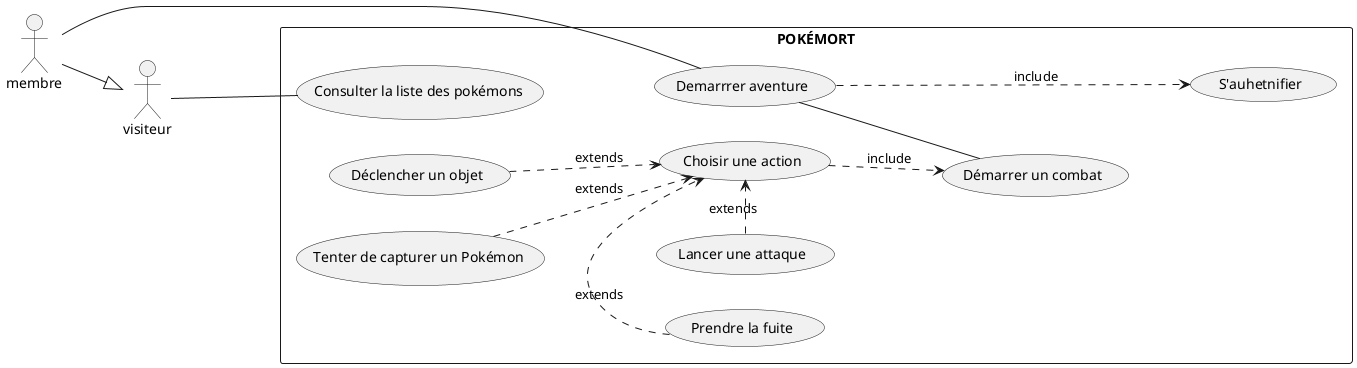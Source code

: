 @startuml
left to right direction
skinparam packageStyle rectangle

actor visiteur
actor membre

membre --|> visiteur

rectangle "POKÉMORT" {

    usecase "S'auhetnifier" as AUTH
    usecase "Demarrrer aventure" as START
    usecase "Consulter la liste des pokémons" as POKEDEX

    usecase "Démarrer un combat" as BATTLE

    usecase "Choisir une action" as LAUNCH

    usecase "Lancer une attaque" as ATTACK
    usecase "Déclencher un objet" as OBJECT
    usecase "Tenter de capturer un Pokémon" as CATCH
    usecase "Prendre la fuite" as FLEE

    visiteur --- (POKEDEX)

    membre - (START)

    (START) ...> (AUTH) : include
    (START) -- (BATTLE)

    (LAUNCH) ..> (BATTLE) : include
    
    (OBJECT) ..> (LAUNCH) : extends
    (CATCH) ..> (LAUNCH) : extends
    (ATTACK) .> (LAUNCH) : extends
    (FLEE) .> (LAUNCH) : extends

}

@enduml